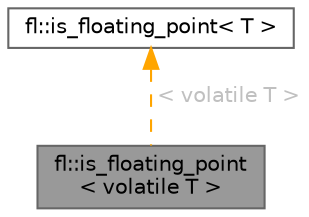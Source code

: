 digraph "fl::is_floating_point&lt; volatile T &gt;"
{
 // INTERACTIVE_SVG=YES
 // LATEX_PDF_SIZE
  bgcolor="transparent";
  edge [fontname=Helvetica,fontsize=10,labelfontname=Helvetica,labelfontsize=10];
  node [fontname=Helvetica,fontsize=10,shape=box,height=0.2,width=0.4];
  Node1 [id="Node000001",label="fl::is_floating_point\l\< volatile T \>",height=0.2,width=0.4,color="gray40", fillcolor="grey60", style="filled", fontcolor="black",tooltip=" "];
  Node2 -> Node1 [id="edge1_Node000001_Node000002",dir="back",color="orange",style="dashed",tooltip=" ",label=" \< volatile T \>",fontcolor="grey" ];
  Node2 [id="Node000002",label="fl::is_floating_point\< T \>",height=0.2,width=0.4,color="gray40", fillcolor="white", style="filled",URL="$d5/d7f/structfl_1_1is__floating__point.html",tooltip=" "];
}
